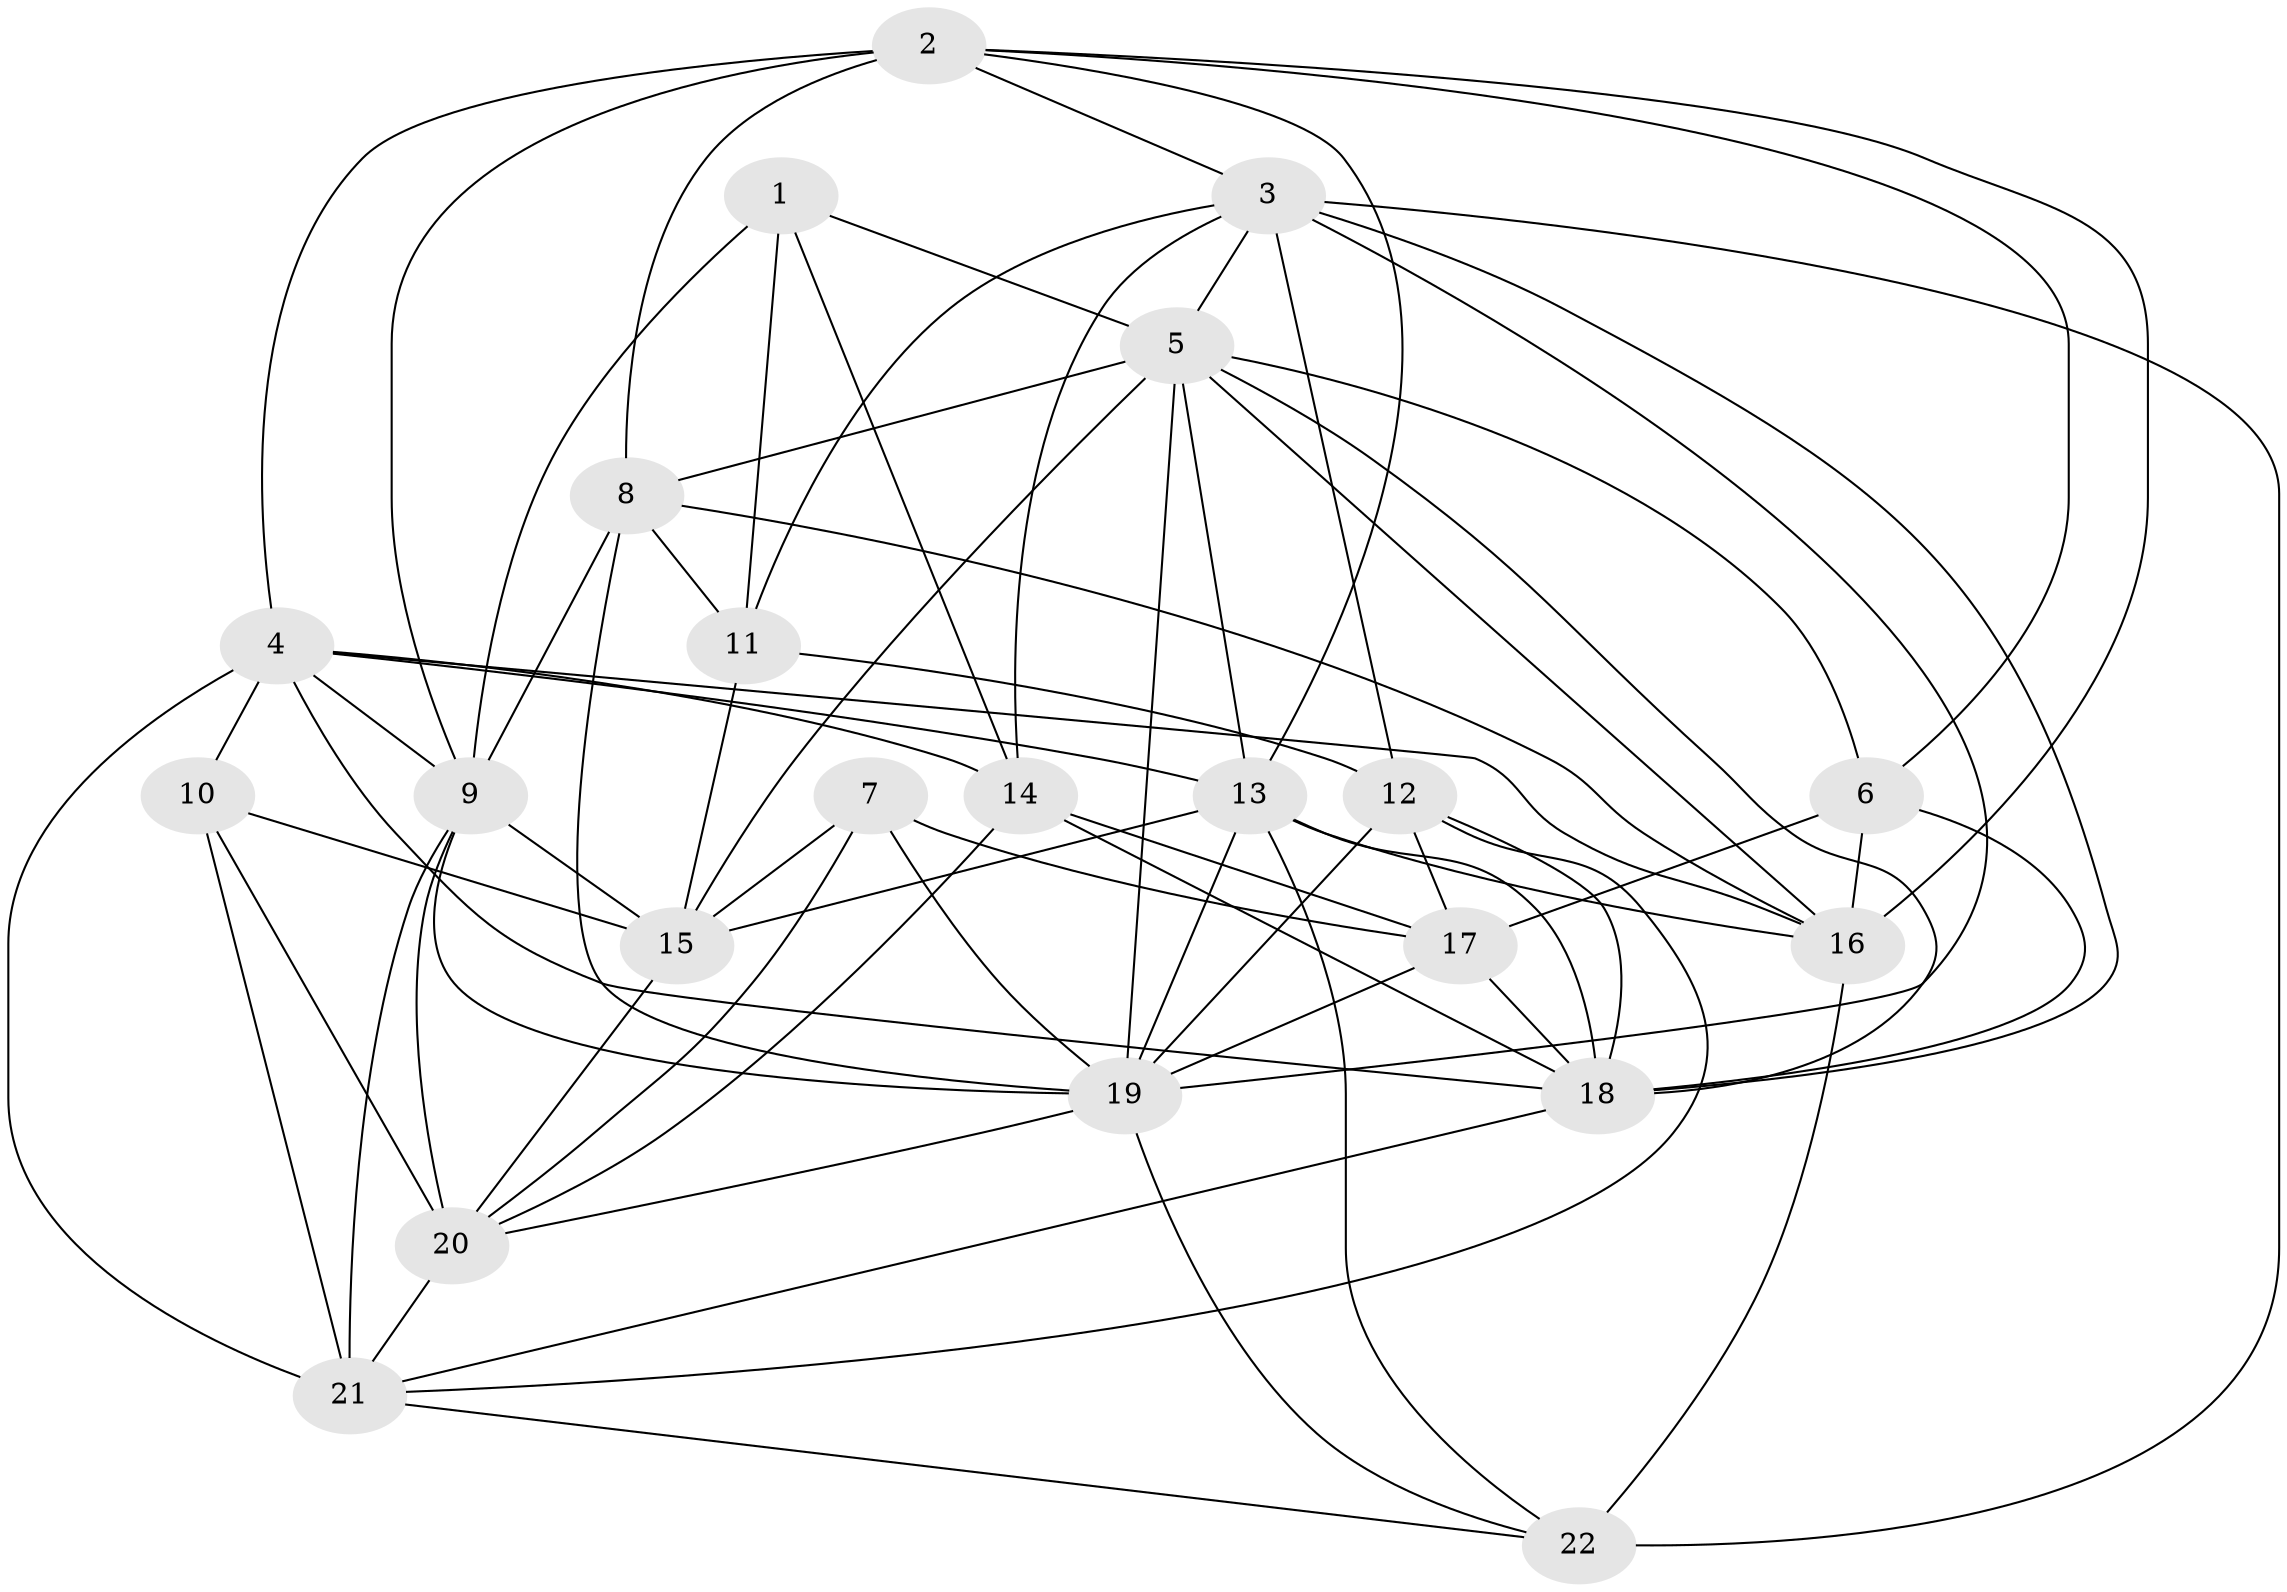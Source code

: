 // original degree distribution, {4: 1.0}
// Generated by graph-tools (version 1.1) at 2025/38/03/04/25 23:38:06]
// undirected, 22 vertices, 73 edges
graph export_dot {
  node [color=gray90,style=filled];
  1;
  2;
  3;
  4;
  5;
  6;
  7;
  8;
  9;
  10;
  11;
  12;
  13;
  14;
  15;
  16;
  17;
  18;
  19;
  20;
  21;
  22;
  1 -- 5 [weight=2.0];
  1 -- 9 [weight=1.0];
  1 -- 11 [weight=2.0];
  1 -- 14 [weight=1.0];
  2 -- 3 [weight=1.0];
  2 -- 4 [weight=2.0];
  2 -- 6 [weight=1.0];
  2 -- 8 [weight=1.0];
  2 -- 9 [weight=1.0];
  2 -- 13 [weight=1.0];
  2 -- 16 [weight=1.0];
  3 -- 5 [weight=1.0];
  3 -- 11 [weight=1.0];
  3 -- 12 [weight=1.0];
  3 -- 14 [weight=1.0];
  3 -- 18 [weight=1.0];
  3 -- 19 [weight=1.0];
  3 -- 22 [weight=1.0];
  4 -- 9 [weight=1.0];
  4 -- 10 [weight=1.0];
  4 -- 13 [weight=1.0];
  4 -- 14 [weight=1.0];
  4 -- 16 [weight=1.0];
  4 -- 18 [weight=1.0];
  4 -- 21 [weight=2.0];
  5 -- 6 [weight=1.0];
  5 -- 8 [weight=1.0];
  5 -- 13 [weight=1.0];
  5 -- 15 [weight=1.0];
  5 -- 16 [weight=1.0];
  5 -- 18 [weight=1.0];
  5 -- 19 [weight=1.0];
  6 -- 16 [weight=1.0];
  6 -- 17 [weight=2.0];
  6 -- 18 [weight=1.0];
  7 -- 15 [weight=2.0];
  7 -- 17 [weight=2.0];
  7 -- 19 [weight=1.0];
  7 -- 20 [weight=1.0];
  8 -- 9 [weight=2.0];
  8 -- 11 [weight=2.0];
  8 -- 16 [weight=1.0];
  8 -- 19 [weight=1.0];
  9 -- 15 [weight=1.0];
  9 -- 19 [weight=1.0];
  9 -- 20 [weight=1.0];
  9 -- 21 [weight=2.0];
  10 -- 15 [weight=2.0];
  10 -- 20 [weight=2.0];
  10 -- 21 [weight=1.0];
  11 -- 12 [weight=1.0];
  11 -- 15 [weight=2.0];
  12 -- 17 [weight=1.0];
  12 -- 18 [weight=2.0];
  12 -- 19 [weight=1.0];
  12 -- 21 [weight=2.0];
  13 -- 15 [weight=1.0];
  13 -- 16 [weight=1.0];
  13 -- 18 [weight=1.0];
  13 -- 19 [weight=1.0];
  13 -- 22 [weight=1.0];
  14 -- 17 [weight=1.0];
  14 -- 18 [weight=1.0];
  14 -- 20 [weight=1.0];
  15 -- 20 [weight=1.0];
  16 -- 22 [weight=2.0];
  17 -- 18 [weight=1.0];
  17 -- 19 [weight=1.0];
  18 -- 21 [weight=1.0];
  19 -- 20 [weight=1.0];
  19 -- 22 [weight=1.0];
  20 -- 21 [weight=1.0];
  21 -- 22 [weight=1.0];
}
